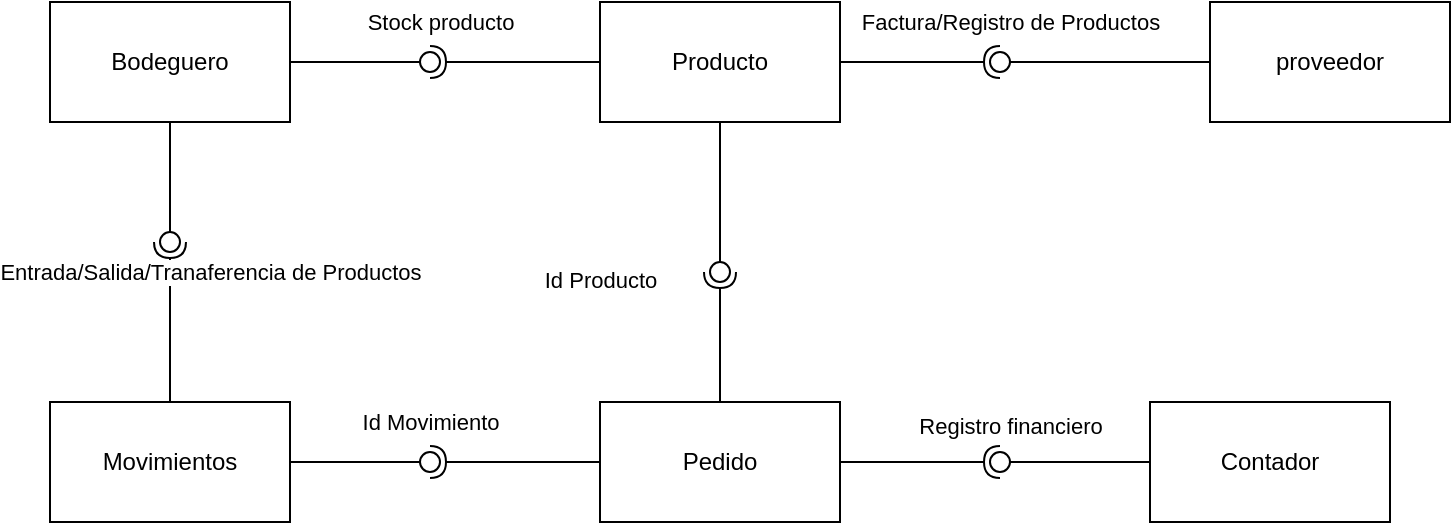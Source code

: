 <mxfile version="28.2.5">
  <diagram name="Página-1" id="D9Bm8yn_FymMG-Cfbg1P">
    <mxGraphModel dx="1381" dy="783" grid="1" gridSize="10" guides="1" tooltips="1" connect="1" arrows="1" fold="1" page="1" pageScale="1" pageWidth="827" pageHeight="1169" math="0" shadow="0">
      <root>
        <mxCell id="0" />
        <mxCell id="1" parent="0" />
        <mxCell id="qWcGwvCuWbTaRRagZQUI-2" value="Contador" style="rounded=0;whiteSpace=wrap;html=1;" parent="1" vertex="1">
          <mxGeometry x="590" y="410" width="120" height="60" as="geometry" />
        </mxCell>
        <mxCell id="qWcGwvCuWbTaRRagZQUI-3" value="Bodeguero" style="rounded=0;whiteSpace=wrap;html=1;" parent="1" vertex="1">
          <mxGeometry x="40" y="210" width="120" height="60" as="geometry" />
        </mxCell>
        <mxCell id="qWcGwvCuWbTaRRagZQUI-4" value="proveedor" style="rounded=0;whiteSpace=wrap;html=1;" parent="1" vertex="1">
          <mxGeometry x="620" y="210" width="120" height="60" as="geometry" />
        </mxCell>
        <mxCell id="qWcGwvCuWbTaRRagZQUI-5" value="Movimientos" style="rounded=0;whiteSpace=wrap;html=1;" parent="1" vertex="1">
          <mxGeometry x="40" y="410" width="120" height="60" as="geometry" />
        </mxCell>
        <mxCell id="qWcGwvCuWbTaRRagZQUI-6" value="Pedido" style="rounded=0;whiteSpace=wrap;html=1;" parent="1" vertex="1">
          <mxGeometry x="315" y="410" width="120" height="60" as="geometry" />
        </mxCell>
        <mxCell id="qWcGwvCuWbTaRRagZQUI-7" value="Producto" style="rounded=0;whiteSpace=wrap;html=1;" parent="1" vertex="1">
          <mxGeometry x="315" y="210" width="120" height="60" as="geometry" />
        </mxCell>
        <mxCell id="qWcGwvCuWbTaRRagZQUI-23" value="" style="rounded=0;orthogonalLoop=1;jettySize=auto;html=1;endArrow=halfCircle;endFill=0;endSize=6;strokeWidth=1;sketch=0;exitX=0.5;exitY=0;exitDx=0;exitDy=0;" parent="1" source="qWcGwvCuWbTaRRagZQUI-6" target="qWcGwvCuWbTaRRagZQUI-25" edge="1">
          <mxGeometry relative="1" as="geometry">
            <mxPoint x="520" y="335" as="sourcePoint" />
          </mxGeometry>
        </mxCell>
        <mxCell id="qWcGwvCuWbTaRRagZQUI-26" value="Id Producto" style="edgeLabel;html=1;align=center;verticalAlign=middle;resizable=0;points=[];" parent="qWcGwvCuWbTaRRagZQUI-23" connectable="0" vertex="1">
          <mxGeometry x="0.236" relative="1" as="geometry">
            <mxPoint x="-60" y="-21" as="offset" />
          </mxGeometry>
        </mxCell>
        <mxCell id="qWcGwvCuWbTaRRagZQUI-24" value="" style="rounded=0;orthogonalLoop=1;jettySize=auto;html=1;endArrow=oval;endFill=0;sketch=0;sourcePerimeterSpacing=0;targetPerimeterSpacing=0;endSize=10;exitX=0.5;exitY=1;exitDx=0;exitDy=0;" parent="1" source="qWcGwvCuWbTaRRagZQUI-7" target="qWcGwvCuWbTaRRagZQUI-25" edge="1">
          <mxGeometry relative="1" as="geometry">
            <mxPoint x="480" y="335" as="sourcePoint" />
          </mxGeometry>
        </mxCell>
        <mxCell id="qWcGwvCuWbTaRRagZQUI-25" value="" style="ellipse;whiteSpace=wrap;html=1;align=center;aspect=fixed;fillColor=none;strokeColor=none;resizable=0;perimeter=centerPerimeter;rotatable=0;allowArrows=0;points=[];outlineConnect=1;" parent="1" vertex="1">
          <mxGeometry x="370" y="340" width="10" height="10" as="geometry" />
        </mxCell>
        <mxCell id="qWcGwvCuWbTaRRagZQUI-34" value="" style="rounded=0;orthogonalLoop=1;jettySize=auto;html=1;endArrow=halfCircle;endFill=0;endSize=6;strokeWidth=1;sketch=0;exitX=0;exitY=0.5;exitDx=0;exitDy=0;" parent="1" source="qWcGwvCuWbTaRRagZQUI-7" target="qWcGwvCuWbTaRRagZQUI-36" edge="1">
          <mxGeometry relative="1" as="geometry">
            <mxPoint x="250" y="240" as="sourcePoint" />
          </mxGeometry>
        </mxCell>
        <mxCell id="qWcGwvCuWbTaRRagZQUI-35" value="" style="rounded=0;orthogonalLoop=1;jettySize=auto;html=1;endArrow=oval;endFill=0;sketch=0;sourcePerimeterSpacing=0;targetPerimeterSpacing=0;endSize=10;exitX=1;exitY=0.5;exitDx=0;exitDy=0;" parent="1" source="qWcGwvCuWbTaRRagZQUI-3" target="qWcGwvCuWbTaRRagZQUI-36" edge="1">
          <mxGeometry relative="1" as="geometry">
            <mxPoint x="210" y="240" as="sourcePoint" />
          </mxGeometry>
        </mxCell>
        <mxCell id="qWcGwvCuWbTaRRagZQUI-37" value="Stock producto" style="edgeLabel;html=1;align=center;verticalAlign=middle;resizable=0;points=[];" parent="qWcGwvCuWbTaRRagZQUI-35" connectable="0" vertex="1">
          <mxGeometry x="0.125" y="-1" relative="1" as="geometry">
            <mxPoint x="35" y="-21" as="offset" />
          </mxGeometry>
        </mxCell>
        <mxCell id="qWcGwvCuWbTaRRagZQUI-36" value="" style="ellipse;whiteSpace=wrap;html=1;align=center;aspect=fixed;fillColor=none;strokeColor=none;resizable=0;perimeter=centerPerimeter;rotatable=0;allowArrows=0;points=[];outlineConnect=1;" parent="1" vertex="1">
          <mxGeometry x="225" y="235" width="10" height="10" as="geometry" />
        </mxCell>
        <mxCell id="qWcGwvCuWbTaRRagZQUI-38" value="" style="rounded=0;orthogonalLoop=1;jettySize=auto;html=1;endArrow=halfCircle;endFill=0;endSize=6;strokeWidth=1;sketch=0;exitX=1;exitY=0.5;exitDx=0;exitDy=0;" parent="1" source="qWcGwvCuWbTaRRagZQUI-7" target="qWcGwvCuWbTaRRagZQUI-40" edge="1">
          <mxGeometry relative="1" as="geometry">
            <mxPoint x="520" y="335" as="sourcePoint" />
          </mxGeometry>
        </mxCell>
        <mxCell id="qWcGwvCuWbTaRRagZQUI-39" value="" style="rounded=0;orthogonalLoop=1;jettySize=auto;html=1;endArrow=oval;endFill=0;sketch=0;sourcePerimeterSpacing=0;targetPerimeterSpacing=0;endSize=10;exitX=0;exitY=0.5;exitDx=0;exitDy=0;" parent="1" source="qWcGwvCuWbTaRRagZQUI-4" target="qWcGwvCuWbTaRRagZQUI-40" edge="1">
          <mxGeometry relative="1" as="geometry">
            <mxPoint x="480" y="335" as="sourcePoint" />
          </mxGeometry>
        </mxCell>
        <mxCell id="qWcGwvCuWbTaRRagZQUI-41" value="Factura/Registro de Productos" style="edgeLabel;html=1;align=center;verticalAlign=middle;resizable=0;points=[];" parent="qWcGwvCuWbTaRRagZQUI-39" connectable="0" vertex="1">
          <mxGeometry x="0.638" y="4" relative="1" as="geometry">
            <mxPoint x="-14" y="-24" as="offset" />
          </mxGeometry>
        </mxCell>
        <mxCell id="qWcGwvCuWbTaRRagZQUI-40" value="" style="ellipse;whiteSpace=wrap;html=1;align=center;aspect=fixed;fillColor=none;strokeColor=none;resizable=0;perimeter=centerPerimeter;rotatable=0;allowArrows=0;points=[];outlineConnect=1;" parent="1" vertex="1">
          <mxGeometry x="510" y="235" width="10" height="10" as="geometry" />
        </mxCell>
        <mxCell id="qWcGwvCuWbTaRRagZQUI-48" value="" style="rounded=0;orthogonalLoop=1;jettySize=auto;html=1;endArrow=halfCircle;endFill=0;endSize=6;strokeWidth=1;sketch=0;exitX=1;exitY=0.5;exitDx=0;exitDy=0;" parent="1" source="qWcGwvCuWbTaRRagZQUI-6" target="qWcGwvCuWbTaRRagZQUI-50" edge="1">
          <mxGeometry relative="1" as="geometry">
            <mxPoint x="680" y="375" as="sourcePoint" />
          </mxGeometry>
        </mxCell>
        <mxCell id="qWcGwvCuWbTaRRagZQUI-49" value="" style="rounded=0;orthogonalLoop=1;jettySize=auto;html=1;endArrow=oval;endFill=0;sketch=0;sourcePerimeterSpacing=0;targetPerimeterSpacing=0;endSize=10;exitX=0;exitY=0.5;exitDx=0;exitDy=0;" parent="1" source="qWcGwvCuWbTaRRagZQUI-2" target="qWcGwvCuWbTaRRagZQUI-50" edge="1">
          <mxGeometry relative="1" as="geometry">
            <mxPoint x="640" y="375" as="sourcePoint" />
          </mxGeometry>
        </mxCell>
        <mxCell id="qWcGwvCuWbTaRRagZQUI-51" value="Registro financiero" style="edgeLabel;html=1;align=center;verticalAlign=middle;resizable=0;points=[];" parent="qWcGwvCuWbTaRRagZQUI-49" connectable="0" vertex="1">
          <mxGeometry x="0.385" y="2" relative="1" as="geometry">
            <mxPoint x="-18" y="-20" as="offset" />
          </mxGeometry>
        </mxCell>
        <mxCell id="qWcGwvCuWbTaRRagZQUI-50" value="" style="ellipse;whiteSpace=wrap;html=1;align=center;aspect=fixed;fillColor=none;strokeColor=none;resizable=0;perimeter=centerPerimeter;rotatable=0;allowArrows=0;points=[];outlineConnect=1;" parent="1" vertex="1">
          <mxGeometry x="510" y="435" width="10" height="10" as="geometry" />
        </mxCell>
        <mxCell id="qWcGwvCuWbTaRRagZQUI-58" value="" style="rounded=0;orthogonalLoop=1;jettySize=auto;html=1;endArrow=halfCircle;endFill=0;endSize=6;strokeWidth=1;sketch=0;exitX=0;exitY=0.5;exitDx=0;exitDy=0;" parent="1" source="qWcGwvCuWbTaRRagZQUI-6" target="qWcGwvCuWbTaRRagZQUI-60" edge="1">
          <mxGeometry relative="1" as="geometry">
            <mxPoint x="250" y="440" as="sourcePoint" />
          </mxGeometry>
        </mxCell>
        <mxCell id="qWcGwvCuWbTaRRagZQUI-61" value="Id Movimiento" style="edgeLabel;html=1;align=center;verticalAlign=middle;resizable=0;points=[];" parent="qWcGwvCuWbTaRRagZQUI-58" connectable="0" vertex="1">
          <mxGeometry x="0.435" y="3" relative="1" as="geometry">
            <mxPoint x="-24" y="-23" as="offset" />
          </mxGeometry>
        </mxCell>
        <mxCell id="qWcGwvCuWbTaRRagZQUI-59" value="" style="rounded=0;orthogonalLoop=1;jettySize=auto;html=1;endArrow=oval;endFill=0;sketch=0;sourcePerimeterSpacing=0;targetPerimeterSpacing=0;endSize=10;exitX=1;exitY=0.5;exitDx=0;exitDy=0;" parent="1" source="qWcGwvCuWbTaRRagZQUI-5" target="qWcGwvCuWbTaRRagZQUI-60" edge="1">
          <mxGeometry relative="1" as="geometry">
            <mxPoint x="210" y="440" as="sourcePoint" />
          </mxGeometry>
        </mxCell>
        <mxCell id="qWcGwvCuWbTaRRagZQUI-60" value="" style="ellipse;whiteSpace=wrap;html=1;align=center;aspect=fixed;fillColor=none;strokeColor=none;resizable=0;perimeter=centerPerimeter;rotatable=0;allowArrows=0;points=[];outlineConnect=1;" parent="1" vertex="1">
          <mxGeometry x="225" y="435" width="10" height="10" as="geometry" />
        </mxCell>
        <mxCell id="omGNRCdwlUB1Dh95L6wn-1" value="" style="ellipse;whiteSpace=wrap;html=1;align=center;aspect=fixed;fillColor=none;strokeColor=none;resizable=0;perimeter=centerPerimeter;rotatable=0;allowArrows=0;points=[];outlineConnect=1;" vertex="1" parent="1">
          <mxGeometry x="110" y="340" width="10" height="10" as="geometry" />
        </mxCell>
        <mxCell id="omGNRCdwlUB1Dh95L6wn-2" value="" style="ellipse;whiteSpace=wrap;html=1;align=center;aspect=fixed;fillColor=none;strokeColor=none;resizable=0;perimeter=centerPerimeter;rotatable=0;allowArrows=0;points=[];outlineConnect=1;" vertex="1" parent="1">
          <mxGeometry x="190" y="400" width="10" height="10" as="geometry" />
        </mxCell>
        <mxCell id="omGNRCdwlUB1Dh95L6wn-3" value="" style="rounded=0;orthogonalLoop=1;jettySize=auto;html=1;endArrow=halfCircle;endFill=0;endSize=6;strokeWidth=1;sketch=0;exitX=0.5;exitY=0;exitDx=0;exitDy=0;" edge="1" parent="1" source="qWcGwvCuWbTaRRagZQUI-5">
          <mxGeometry relative="1" as="geometry">
            <mxPoint x="110" y="420" as="sourcePoint" />
            <mxPoint x="100" y="330" as="targetPoint" />
          </mxGeometry>
        </mxCell>
        <mxCell id="omGNRCdwlUB1Dh95L6wn-4" value="Entrada/Salida/Tranaferencia de Productos" style="edgeLabel;html=1;align=center;verticalAlign=middle;resizable=0;points=[];" connectable="0" vertex="1" parent="omGNRCdwlUB1Dh95L6wn-3">
          <mxGeometry x="0.435" y="3" relative="1" as="geometry">
            <mxPoint x="23" y="-8" as="offset" />
          </mxGeometry>
        </mxCell>
        <mxCell id="omGNRCdwlUB1Dh95L6wn-6" value="" style="rounded=0;orthogonalLoop=1;jettySize=auto;html=1;endArrow=oval;endFill=0;sketch=0;sourcePerimeterSpacing=0;targetPerimeterSpacing=0;endSize=10;exitX=0.5;exitY=1;exitDx=0;exitDy=0;" edge="1" parent="1" source="qWcGwvCuWbTaRRagZQUI-3">
          <mxGeometry relative="1" as="geometry">
            <mxPoint x="140" y="310" as="sourcePoint" />
            <mxPoint x="100" y="330" as="targetPoint" />
          </mxGeometry>
        </mxCell>
      </root>
    </mxGraphModel>
  </diagram>
</mxfile>
